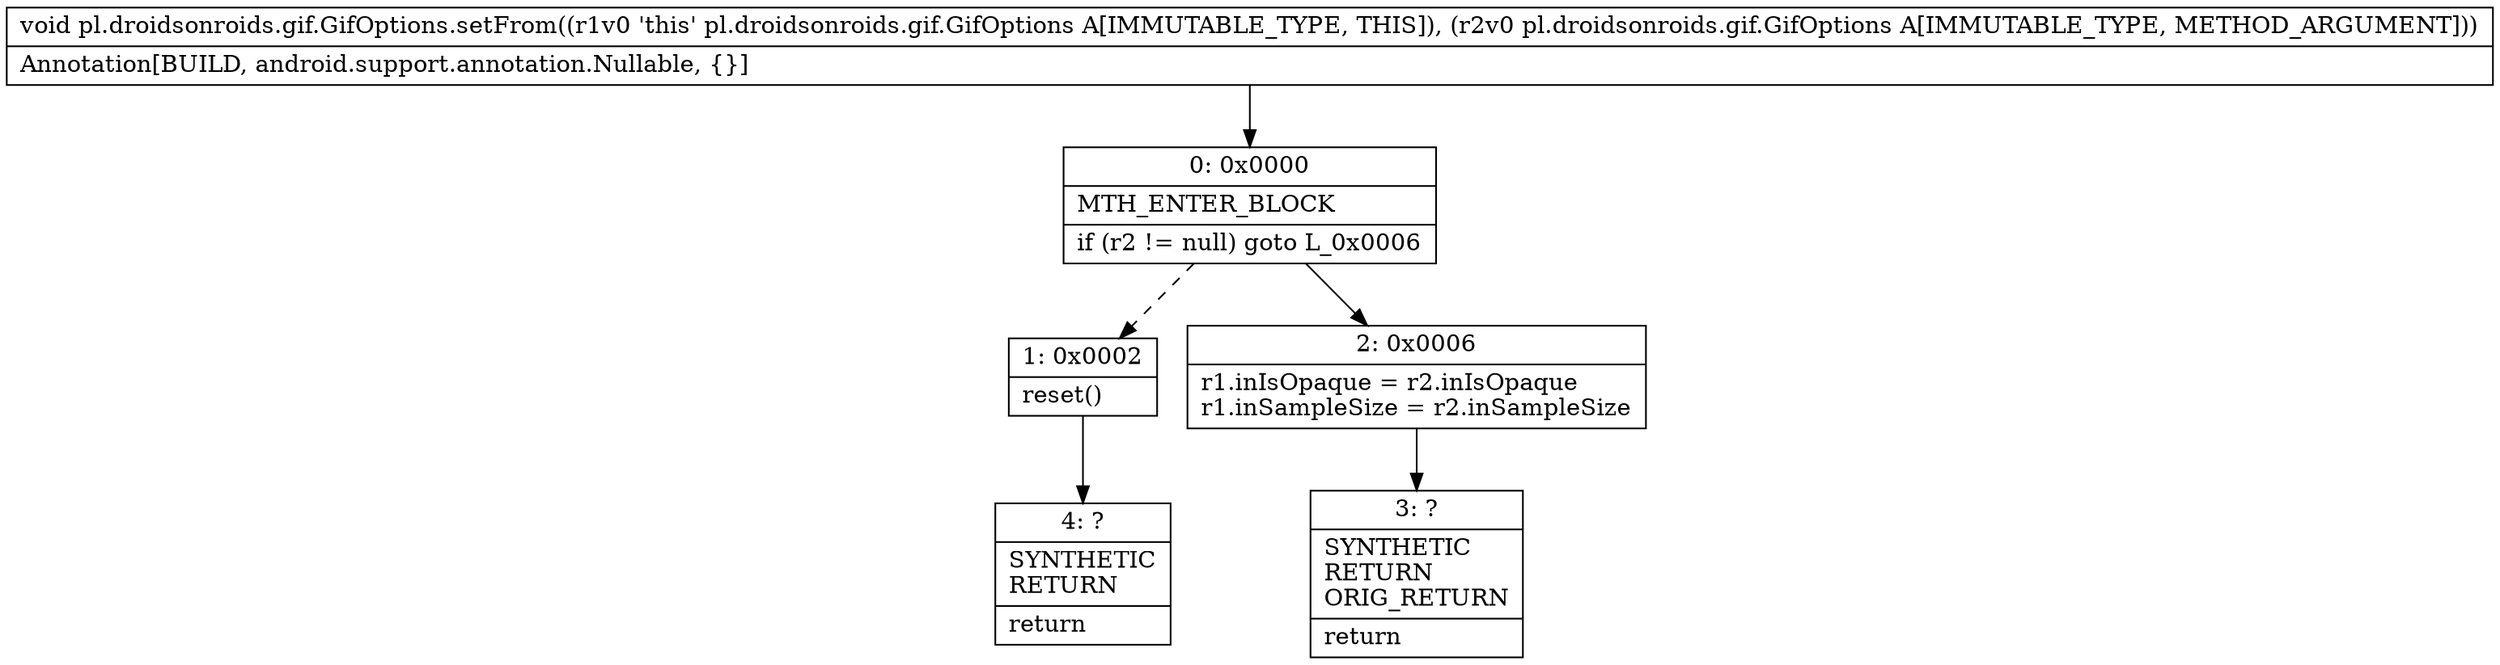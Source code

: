 digraph "CFG forpl.droidsonroids.gif.GifOptions.setFrom(Lpl\/droidsonroids\/gif\/GifOptions;)V" {
Node_0 [shape=record,label="{0\:\ 0x0000|MTH_ENTER_BLOCK\l|if (r2 != null) goto L_0x0006\l}"];
Node_1 [shape=record,label="{1\:\ 0x0002|reset()\l}"];
Node_2 [shape=record,label="{2\:\ 0x0006|r1.inIsOpaque = r2.inIsOpaque\lr1.inSampleSize = r2.inSampleSize\l}"];
Node_3 [shape=record,label="{3\:\ ?|SYNTHETIC\lRETURN\lORIG_RETURN\l|return\l}"];
Node_4 [shape=record,label="{4\:\ ?|SYNTHETIC\lRETURN\l|return\l}"];
MethodNode[shape=record,label="{void pl.droidsonroids.gif.GifOptions.setFrom((r1v0 'this' pl.droidsonroids.gif.GifOptions A[IMMUTABLE_TYPE, THIS]), (r2v0 pl.droidsonroids.gif.GifOptions A[IMMUTABLE_TYPE, METHOD_ARGUMENT]))  | Annotation[BUILD, android.support.annotation.Nullable, \{\}]\l}"];
MethodNode -> Node_0;
Node_0 -> Node_1[style=dashed];
Node_0 -> Node_2;
Node_1 -> Node_4;
Node_2 -> Node_3;
}

